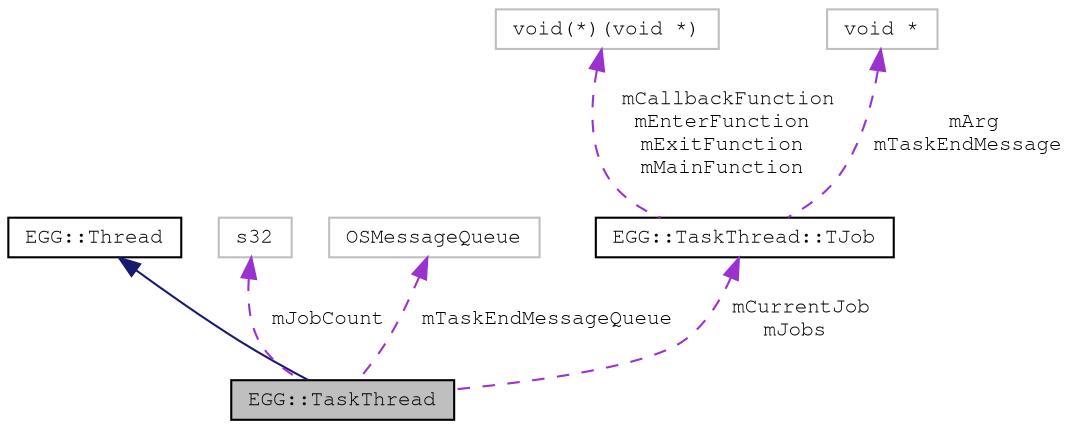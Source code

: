 digraph "EGG::TaskThread"
{
 // LATEX_PDF_SIZE
  edge [fontname="FreeMono",fontsize="10",labelfontname="FreeMono",labelfontsize="10"];
  node [fontname="FreeMono",fontsize="10",shape=record];
  Node1 [label="EGG::TaskThread",height=0.2,width=0.4,color="black", fillcolor="grey75", style="filled", fontcolor="black",tooltip=" "];
  Node2 -> Node1 [dir="back",color="midnightblue",fontsize="10",style="solid",fontname="FreeMono"];
  Node2 [label="EGG::Thread",height=0.2,width=0.4,color="black", fillcolor="white", style="filled",URL="$class_e_g_g_1_1_thread.html",tooltip="Wrapper for OSThread."];
  Node3 -> Node1 [dir="back",color="darkorchid3",fontsize="10",style="dashed",label=" mJobCount" ,fontname="FreeMono"];
  Node3 [label="s32",height=0.2,width=0.4,color="grey75", fillcolor="white", style="filled",tooltip=" "];
  Node4 -> Node1 [dir="back",color="darkorchid3",fontsize="10",style="dashed",label=" mTaskEndMessageQueue" ,fontname="FreeMono"];
  Node4 [label="OSMessageQueue",height=0.2,width=0.4,color="grey75", fillcolor="white", style="filled",tooltip=" "];
  Node5 -> Node1 [dir="back",color="darkorchid3",fontsize="10",style="dashed",label=" mCurrentJob\nmJobs" ,fontname="FreeMono"];
  Node5 [label="EGG::TaskThread::TJob",height=0.2,width=0.4,color="black", fillcolor="white", style="filled",URL="$struct_e_g_g_1_1_task_thread_1_1_t_job.html",tooltip=" "];
  Node6 -> Node5 [dir="back",color="darkorchid3",fontsize="10",style="dashed",label=" mCallbackFunction\nmEnterFunction\nmExitFunction\nmMainFunction" ,fontname="FreeMono"];
  Node6 [label="void(*)(void *)",height=0.2,width=0.4,color="grey75", fillcolor="white", style="filled",tooltip=" "];
  Node7 -> Node5 [dir="back",color="darkorchid3",fontsize="10",style="dashed",label=" mArg\nmTaskEndMessage" ,fontname="FreeMono"];
  Node7 [label="void *",height=0.2,width=0.4,color="grey75", fillcolor="white", style="filled",tooltip=" "];
}
